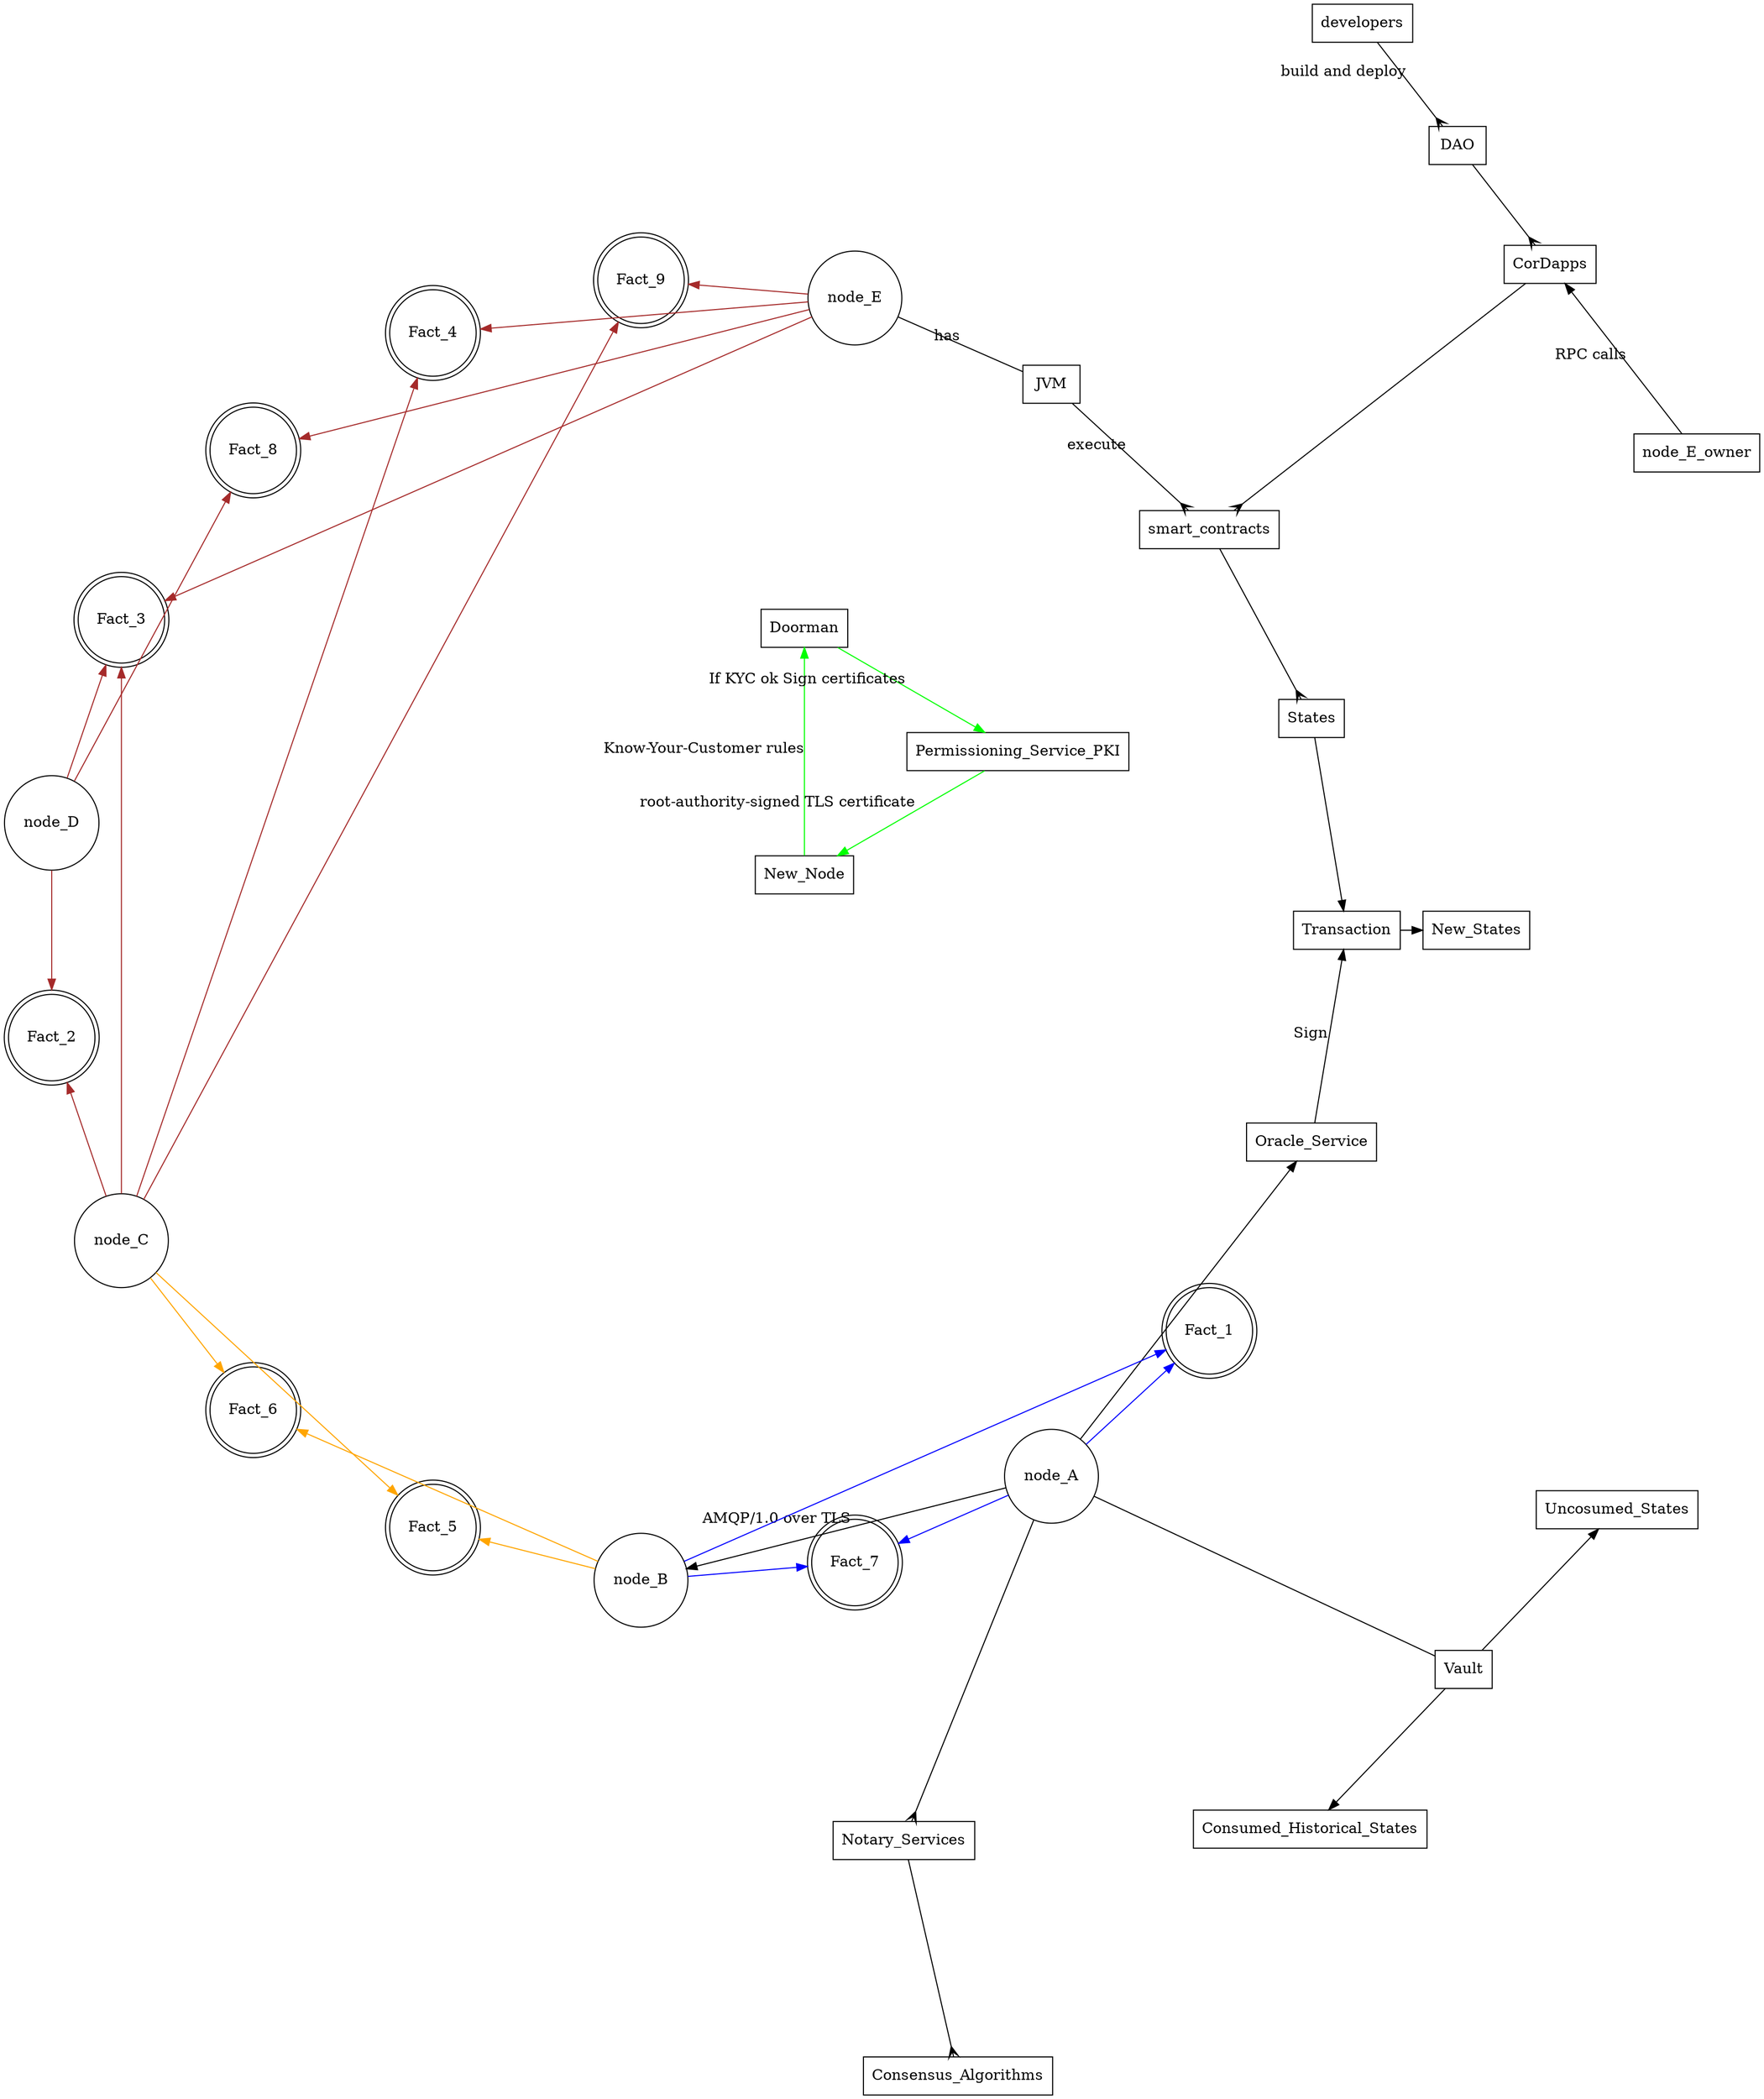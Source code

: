 digraph corda {

  layout="circo";
  node [shape=circle];

  rankdir=LR;
  subgraph facts_by_node {
    node [shape = circle];
    Fact_1 [shape = doublecircle];
    Fact_2 [shape = doublecircle];
    Fact_3 [shape = doublecircle];
    Fact_4 [shape = doublecircle];
    Fact_5 [shape = doublecircle];
    Fact_6 [shape = doublecircle];
    Fact_7 [shape = doublecircle];
    Fact_8 [shape = doublecircle];
    Fact_9 [shape = doublecircle];

    node_A -> node_B [label="AMQP/1.0 over TLS" ];

    node_A -> Fact_1 [color="blue"];
    node_A -> Fact_7 [color="blue"];
    node_B -> Fact_1 [color="blue"];
    node_B -> Fact_7 [color="blue"];
    node_B -> Fact_5 [color="orange"];
    node_B -> Fact_6 [color="orange"];

    node_C -> Fact_5 [color="orange"];
    node_C -> Fact_6 [color="orange"];
    node_C -> Fact_2 [color="brown"];
    node_C -> Fact_9 [color="brown"];
    node_C -> Fact_4 [color="brown"];
    node_C -> Fact_3 [color="brown"];
    node_D -> Fact_2 [color="brown"];
    node_D -> Fact_3 [color="brown"];
    node_D -> Fact_8 [color="brown"];
    node_E -> Fact_3 [color="brown"];
    node_E -> Fact_4 [color="brown"];
    node_E -> Fact_8 [color="brown"];
    node_E -> Fact_9 [color="brown"];

  }

  rankdir=LR;
  subgraph components_by_node {
    node [shape = box];

    node_E -> JVM [label="has" arrowhead="none"];
    node_E_owner -> CorDapps [label="RPC calls"];
    JVM -> smart_contracts [arrowhead="crow" label="execute"];
    node_A -> Notary_Services [arrowhead="crow"];

    node_A -> Oracle_Service;
    node_A -> Vault [arrowhead="none"];
    Vault -> Consumed_Historical_States;
    Vault -> Uncosumed_States;


    Notary_Services -> Consensus_Algorithms [arrowhead="crow"];
    Oracle_Service -> Transaction [label="Sign"];

    #Abstract objects

    developers -> DAO [label="build and deploy" arrowhead="crow"];
    DAO -> CorDapps [arrowhead="crow"];

    CorDapps -> smart_contracts [arrowhead="crow"];

    smart_contracts -> States [arrowhead="crow"];
    States -> Transaction;
    Transaction -> New_States;

    New_Node -> Doorman [label="Know-Your-Customer rules" color="green"];
    Doorman -> Permissioning_Service_PKI [label="If KYC ok Sign certificates" color="green"];
    Permissioning_Service_PKI -> New_Node [label="root-authority-signed TLS certificate" color="green"];

  }

}
